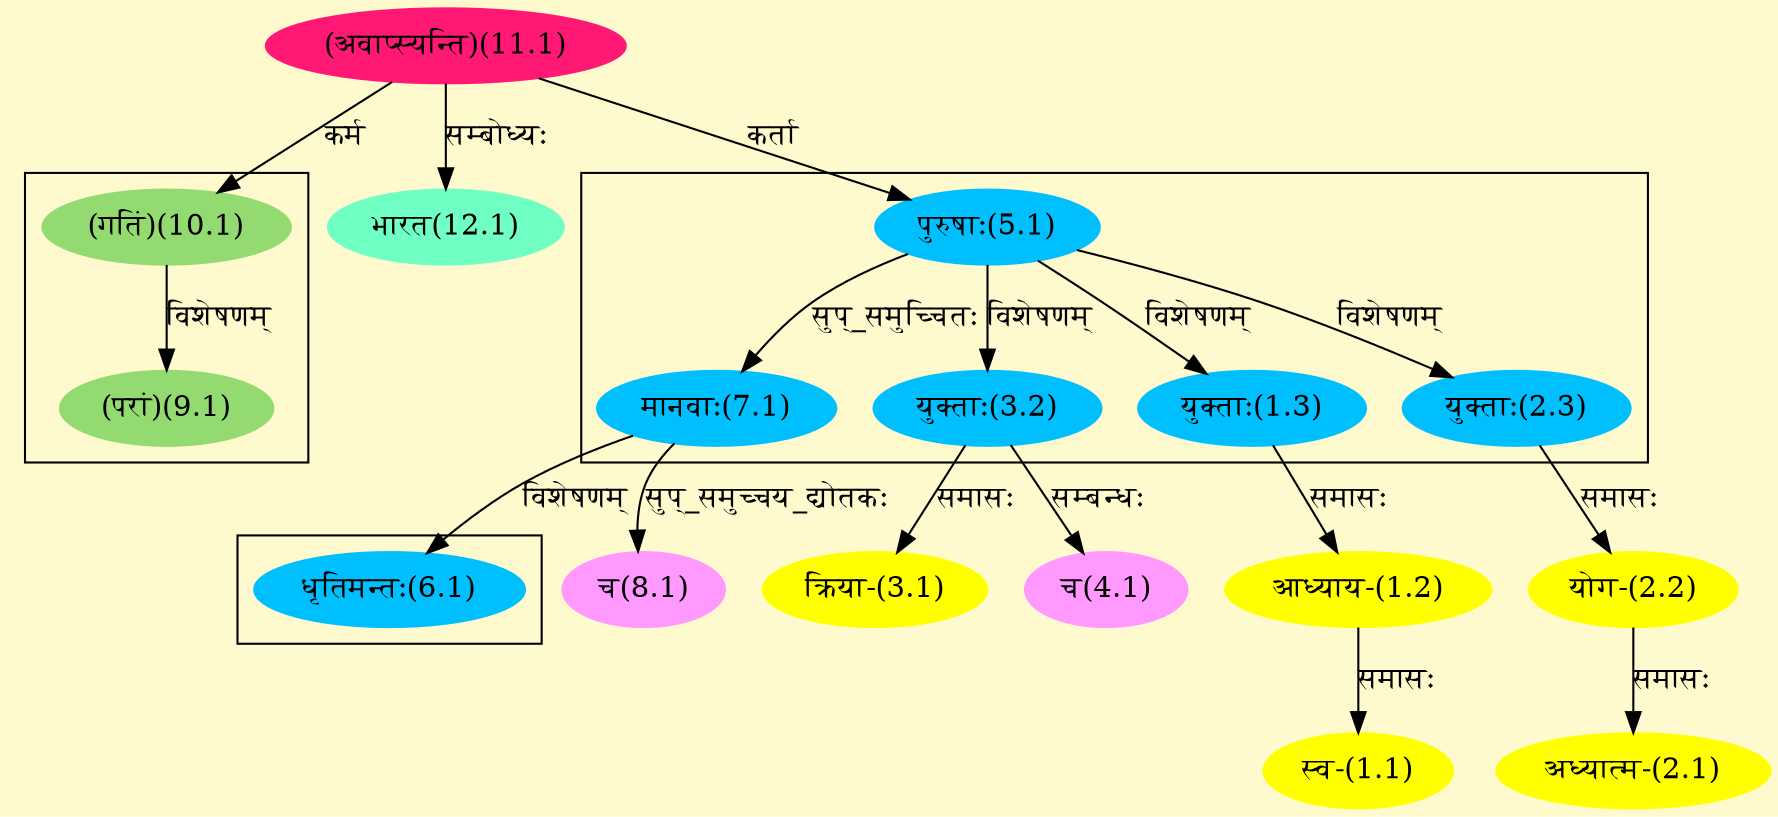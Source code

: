 digraph G{
rankdir=BT;
 compound=true;
 bgcolor="lemonchiffon1";

subgraph cluster_1{
Node1_3 [style=filled, color="#00BFFF" label = "युक्ताः(1.3)"]
Node5_1 [style=filled, color="#00BFFF" label = "पुरुषाः(5.1)"]
Node2_3 [style=filled, color="#00BFFF" label = "युक्ताः(2.3)"]
Node3_2 [style=filled, color="#00BFFF" label = "युक्ताः(3.2)"]
Node7_1 [style=filled, color="#00BFFF" label = "मानवाः(7.1)"]

}

subgraph cluster_2{
Node6_1 [style=filled, color="#00BFFF" label = "धृतिमन्तः(6.1)"]
Node7_1 [style=filled, color="#00BFFF" label = "मानवाः(7.1)"]

}

subgraph cluster_3{
Node9_1 [style=filled, color="#93DB70" label = "(परां)(9.1)"]
Node10_1 [style=filled, color="#93DB70" label = "(गतिं)(10.1)"]

}
Node1_1 [style=filled, color="#FFFF00" label = "स्व-(1.1)"]
Node1_2 [style=filled, color="#FFFF00" label = "आध्याय-(1.2)"]
Node1_3 [style=filled, color="#00BFFF" label = "युक्ताः(1.3)"]
Node2_1 [style=filled, color="#FFFF00" label = "अध्यात्म-(2.1)"]
Node2_2 [style=filled, color="#FFFF00" label = "योग-(2.2)"]
Node2_3 [style=filled, color="#00BFFF" label = "युक्ताः(2.3)"]
Node3_1 [style=filled, color="#FFFF00" label = "क्रिया-(3.1)"]
Node3_2 [style=filled, color="#00BFFF" label = "युक्ताः(3.2)"]
Node4_1 [style=filled, color="#FF99FF" label = "च(4.1)"]
Node5_1 [style=filled, color="#00BFFF" label = "पुरुषाः(5.1)"]
Node11_1 [style=filled, color="#FF1975" label = "(अवाप्स्यन्ति)(11.1)"]
Node8_1 [style=filled, color="#FF99FF" label = "च(8.1)"]
Node7_1 [style=filled, color="#00BFFF" label = "मानवाः(7.1)"]
Node10_1 [style=filled, color="#93DB70" label = "(गतिं)(10.1)"]
Node [style=filled, color="" label = "()"]
Node12_1 [style=filled, color="#6FFFC3" label = "भारत(12.1)"]
/* Start of Relations section */

Node1_1 -> Node1_2 [  label="समासः"  dir="back" ]
Node1_2 -> Node1_3 [  label="समासः"  dir="back" ]
Node1_3 -> Node5_1 [  label="विशेषणम्"  dir="back" ]
Node2_1 -> Node2_2 [  label="समासः"  dir="back" ]
Node2_2 -> Node2_3 [  label="समासः"  dir="back" ]
Node2_3 -> Node5_1 [  label="विशेषणम्"  dir="back" ]
Node3_1 -> Node3_2 [  label="समासः"  dir="back" ]
Node3_2 -> Node5_1 [  label="विशेषणम्"  dir="back" ]
Node4_1 -> Node3_2 [  label="सम्बन्धः"  dir="back" ]
Node5_1 -> Node11_1 [  label="कर्ता"  dir="back" ]
Node6_1 -> Node7_1 [  label="विशेषणम्"  dir="back" ]
Node7_1 -> Node5_1 [  label="सुप्_समुच्चितः"  dir="back" ]
Node8_1 -> Node7_1 [  label="सुप्_समुच्चय_द्योतकः"  dir="back" ]
Node9_1 -> Node10_1 [  label="विशेषणम्"  dir="back" ]
Node10_1 -> Node11_1 [  label="कर्म"  dir="back" ]
Node12_1 -> Node11_1 [  label="सम्बोध्यः"  dir="back" ]
}
